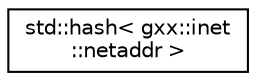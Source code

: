 digraph "Graphical Class Hierarchy"
{
  edge [fontname="Helvetica",fontsize="10",labelfontname="Helvetica",labelfontsize="10"];
  node [fontname="Helvetica",fontsize="10",shape=record];
  rankdir="LR";
  Node1 [label="std::hash\< gxx::inet\l::netaddr \>",height=0.2,width=0.4,color="black", fillcolor="white", style="filled",URL="$classstd_1_1hash_3_01gxx_1_1inet_1_1netaddr_01_4.html"];
}
